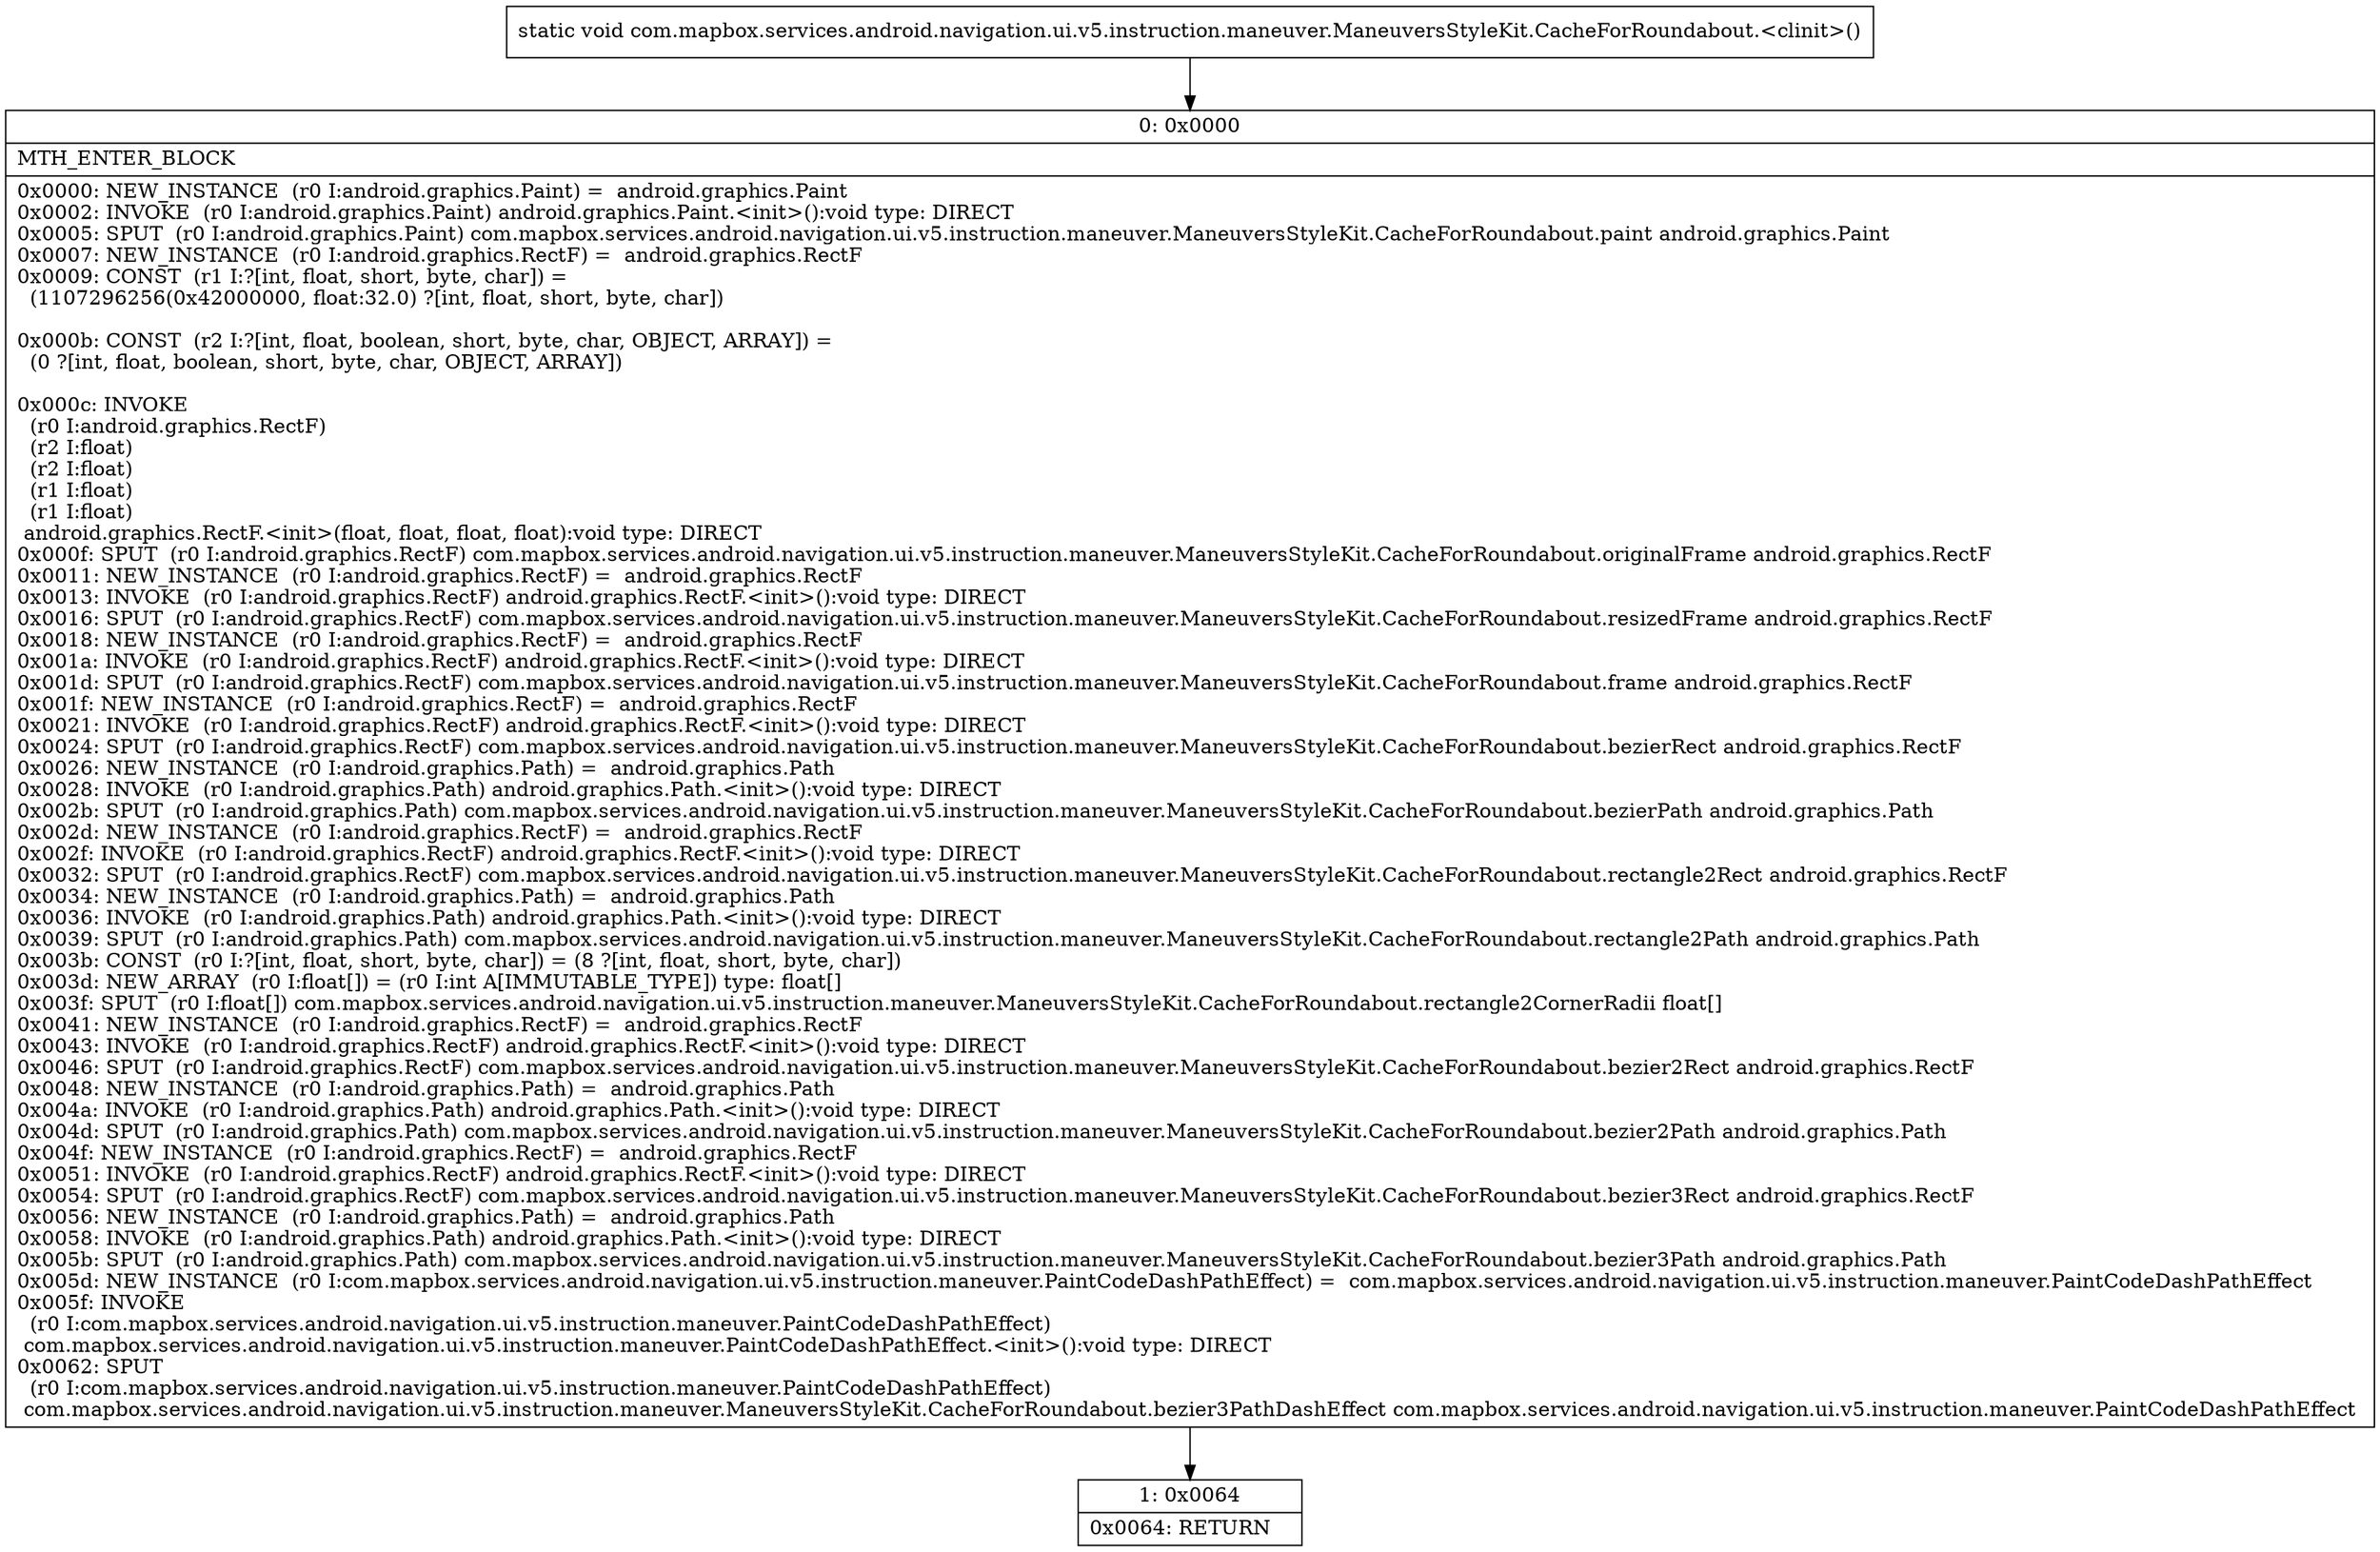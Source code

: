 digraph "CFG forcom.mapbox.services.android.navigation.ui.v5.instruction.maneuver.ManeuversStyleKit.CacheForRoundabout.\<clinit\>()V" {
Node_0 [shape=record,label="{0\:\ 0x0000|MTH_ENTER_BLOCK\l|0x0000: NEW_INSTANCE  (r0 I:android.graphics.Paint) =  android.graphics.Paint \l0x0002: INVOKE  (r0 I:android.graphics.Paint) android.graphics.Paint.\<init\>():void type: DIRECT \l0x0005: SPUT  (r0 I:android.graphics.Paint) com.mapbox.services.android.navigation.ui.v5.instruction.maneuver.ManeuversStyleKit.CacheForRoundabout.paint android.graphics.Paint \l0x0007: NEW_INSTANCE  (r0 I:android.graphics.RectF) =  android.graphics.RectF \l0x0009: CONST  (r1 I:?[int, float, short, byte, char]) = \l  (1107296256(0x42000000, float:32.0) ?[int, float, short, byte, char])\l \l0x000b: CONST  (r2 I:?[int, float, boolean, short, byte, char, OBJECT, ARRAY]) = \l  (0 ?[int, float, boolean, short, byte, char, OBJECT, ARRAY])\l \l0x000c: INVOKE  \l  (r0 I:android.graphics.RectF)\l  (r2 I:float)\l  (r2 I:float)\l  (r1 I:float)\l  (r1 I:float)\l android.graphics.RectF.\<init\>(float, float, float, float):void type: DIRECT \l0x000f: SPUT  (r0 I:android.graphics.RectF) com.mapbox.services.android.navigation.ui.v5.instruction.maneuver.ManeuversStyleKit.CacheForRoundabout.originalFrame android.graphics.RectF \l0x0011: NEW_INSTANCE  (r0 I:android.graphics.RectF) =  android.graphics.RectF \l0x0013: INVOKE  (r0 I:android.graphics.RectF) android.graphics.RectF.\<init\>():void type: DIRECT \l0x0016: SPUT  (r0 I:android.graphics.RectF) com.mapbox.services.android.navigation.ui.v5.instruction.maneuver.ManeuversStyleKit.CacheForRoundabout.resizedFrame android.graphics.RectF \l0x0018: NEW_INSTANCE  (r0 I:android.graphics.RectF) =  android.graphics.RectF \l0x001a: INVOKE  (r0 I:android.graphics.RectF) android.graphics.RectF.\<init\>():void type: DIRECT \l0x001d: SPUT  (r0 I:android.graphics.RectF) com.mapbox.services.android.navigation.ui.v5.instruction.maneuver.ManeuversStyleKit.CacheForRoundabout.frame android.graphics.RectF \l0x001f: NEW_INSTANCE  (r0 I:android.graphics.RectF) =  android.graphics.RectF \l0x0021: INVOKE  (r0 I:android.graphics.RectF) android.graphics.RectF.\<init\>():void type: DIRECT \l0x0024: SPUT  (r0 I:android.graphics.RectF) com.mapbox.services.android.navigation.ui.v5.instruction.maneuver.ManeuversStyleKit.CacheForRoundabout.bezierRect android.graphics.RectF \l0x0026: NEW_INSTANCE  (r0 I:android.graphics.Path) =  android.graphics.Path \l0x0028: INVOKE  (r0 I:android.graphics.Path) android.graphics.Path.\<init\>():void type: DIRECT \l0x002b: SPUT  (r0 I:android.graphics.Path) com.mapbox.services.android.navigation.ui.v5.instruction.maneuver.ManeuversStyleKit.CacheForRoundabout.bezierPath android.graphics.Path \l0x002d: NEW_INSTANCE  (r0 I:android.graphics.RectF) =  android.graphics.RectF \l0x002f: INVOKE  (r0 I:android.graphics.RectF) android.graphics.RectF.\<init\>():void type: DIRECT \l0x0032: SPUT  (r0 I:android.graphics.RectF) com.mapbox.services.android.navigation.ui.v5.instruction.maneuver.ManeuversStyleKit.CacheForRoundabout.rectangle2Rect android.graphics.RectF \l0x0034: NEW_INSTANCE  (r0 I:android.graphics.Path) =  android.graphics.Path \l0x0036: INVOKE  (r0 I:android.graphics.Path) android.graphics.Path.\<init\>():void type: DIRECT \l0x0039: SPUT  (r0 I:android.graphics.Path) com.mapbox.services.android.navigation.ui.v5.instruction.maneuver.ManeuversStyleKit.CacheForRoundabout.rectangle2Path android.graphics.Path \l0x003b: CONST  (r0 I:?[int, float, short, byte, char]) = (8 ?[int, float, short, byte, char]) \l0x003d: NEW_ARRAY  (r0 I:float[]) = (r0 I:int A[IMMUTABLE_TYPE]) type: float[] \l0x003f: SPUT  (r0 I:float[]) com.mapbox.services.android.navigation.ui.v5.instruction.maneuver.ManeuversStyleKit.CacheForRoundabout.rectangle2CornerRadii float[] \l0x0041: NEW_INSTANCE  (r0 I:android.graphics.RectF) =  android.graphics.RectF \l0x0043: INVOKE  (r0 I:android.graphics.RectF) android.graphics.RectF.\<init\>():void type: DIRECT \l0x0046: SPUT  (r0 I:android.graphics.RectF) com.mapbox.services.android.navigation.ui.v5.instruction.maneuver.ManeuversStyleKit.CacheForRoundabout.bezier2Rect android.graphics.RectF \l0x0048: NEW_INSTANCE  (r0 I:android.graphics.Path) =  android.graphics.Path \l0x004a: INVOKE  (r0 I:android.graphics.Path) android.graphics.Path.\<init\>():void type: DIRECT \l0x004d: SPUT  (r0 I:android.graphics.Path) com.mapbox.services.android.navigation.ui.v5.instruction.maneuver.ManeuversStyleKit.CacheForRoundabout.bezier2Path android.graphics.Path \l0x004f: NEW_INSTANCE  (r0 I:android.graphics.RectF) =  android.graphics.RectF \l0x0051: INVOKE  (r0 I:android.graphics.RectF) android.graphics.RectF.\<init\>():void type: DIRECT \l0x0054: SPUT  (r0 I:android.graphics.RectF) com.mapbox.services.android.navigation.ui.v5.instruction.maneuver.ManeuversStyleKit.CacheForRoundabout.bezier3Rect android.graphics.RectF \l0x0056: NEW_INSTANCE  (r0 I:android.graphics.Path) =  android.graphics.Path \l0x0058: INVOKE  (r0 I:android.graphics.Path) android.graphics.Path.\<init\>():void type: DIRECT \l0x005b: SPUT  (r0 I:android.graphics.Path) com.mapbox.services.android.navigation.ui.v5.instruction.maneuver.ManeuversStyleKit.CacheForRoundabout.bezier3Path android.graphics.Path \l0x005d: NEW_INSTANCE  (r0 I:com.mapbox.services.android.navigation.ui.v5.instruction.maneuver.PaintCodeDashPathEffect) =  com.mapbox.services.android.navigation.ui.v5.instruction.maneuver.PaintCodeDashPathEffect \l0x005f: INVOKE  \l  (r0 I:com.mapbox.services.android.navigation.ui.v5.instruction.maneuver.PaintCodeDashPathEffect)\l com.mapbox.services.android.navigation.ui.v5.instruction.maneuver.PaintCodeDashPathEffect.\<init\>():void type: DIRECT \l0x0062: SPUT  \l  (r0 I:com.mapbox.services.android.navigation.ui.v5.instruction.maneuver.PaintCodeDashPathEffect)\l com.mapbox.services.android.navigation.ui.v5.instruction.maneuver.ManeuversStyleKit.CacheForRoundabout.bezier3PathDashEffect com.mapbox.services.android.navigation.ui.v5.instruction.maneuver.PaintCodeDashPathEffect \l}"];
Node_1 [shape=record,label="{1\:\ 0x0064|0x0064: RETURN   \l}"];
MethodNode[shape=record,label="{static void com.mapbox.services.android.navigation.ui.v5.instruction.maneuver.ManeuversStyleKit.CacheForRoundabout.\<clinit\>() }"];
MethodNode -> Node_0;
Node_0 -> Node_1;
}

